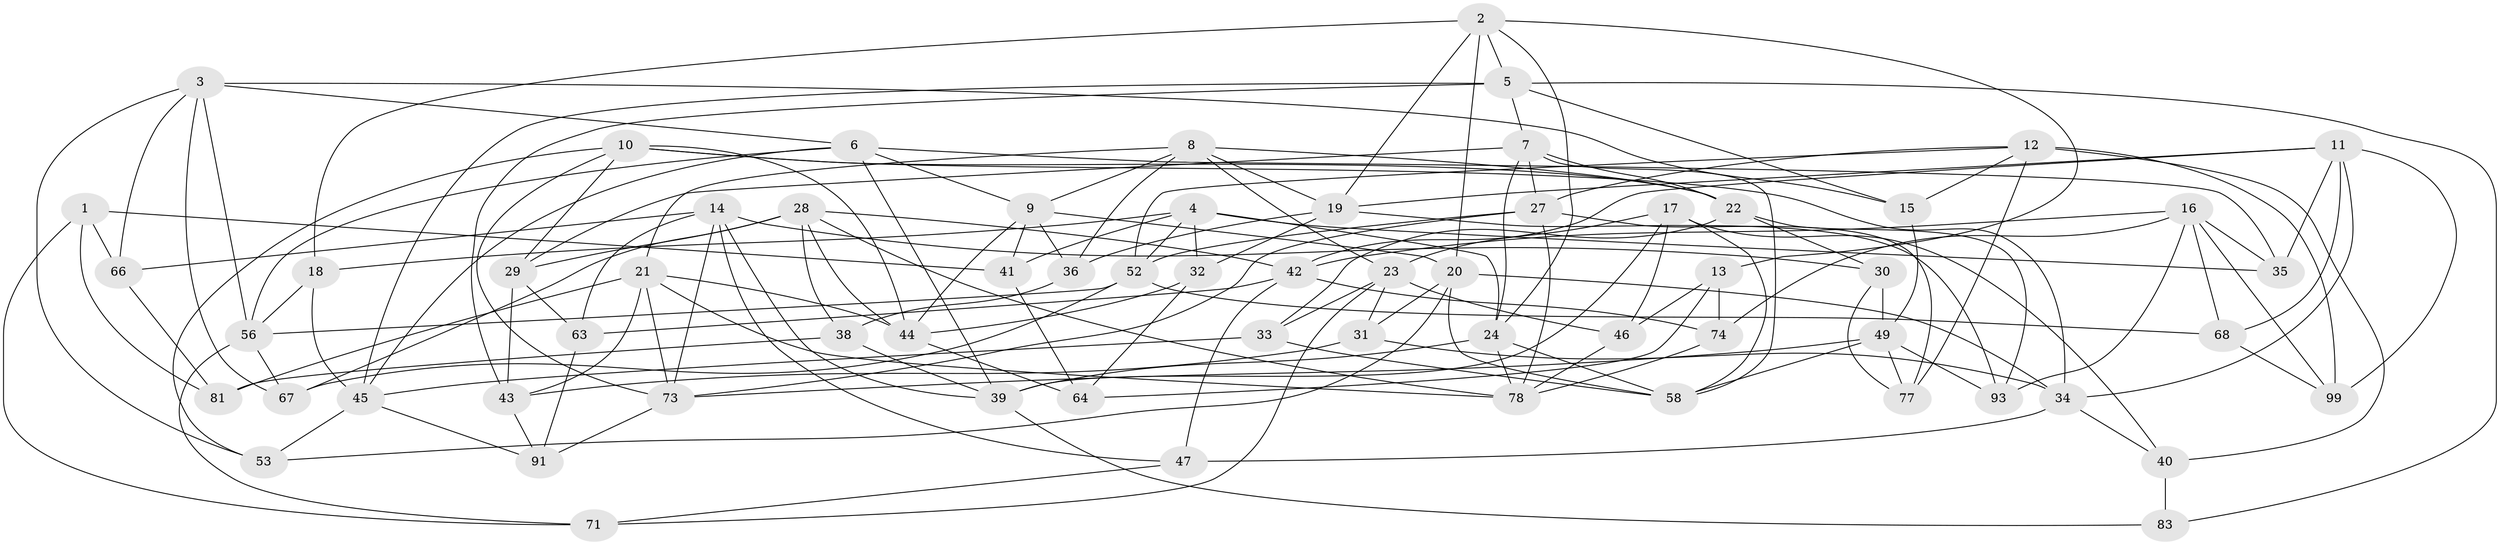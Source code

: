// original degree distribution, {4: 1.0}
// Generated by graph-tools (version 1.1) at 2025/39/02/21/25 10:39:01]
// undirected, 64 vertices, 161 edges
graph export_dot {
graph [start="1"]
  node [color=gray90,style=filled];
  1;
  2 [super="+48"];
  3 [super="+37"];
  4 [super="+80"];
  5 [super="+25"];
  6 [super="+51"];
  7 [super="+97"];
  8 [super="+87"];
  9 [super="+59"];
  10 [super="+89"];
  11 [super="+60"];
  12 [super="+86"];
  13;
  14 [super="+54"];
  15;
  16 [super="+62"];
  17 [super="+65"];
  18;
  19 [super="+95"];
  20 [super="+61"];
  21 [super="+26"];
  22 [super="+98"];
  23 [super="+70"];
  24 [super="+72"];
  27 [super="+100"];
  28 [super="+92"];
  29 [super="+76"];
  30;
  31;
  32;
  33;
  34 [super="+79"];
  35;
  36;
  38;
  39 [super="+57"];
  40 [super="+88"];
  41;
  42 [super="+50"];
  43 [super="+82"];
  44 [super="+84"];
  45 [super="+90"];
  46;
  47;
  49 [super="+55"];
  52 [super="+94"];
  53;
  56 [super="+69"];
  58 [super="+85"];
  63;
  64;
  66;
  67;
  68;
  71;
  73 [super="+75"];
  74;
  77;
  78 [super="+96"];
  81;
  83;
  91;
  93;
  99;
  1 -- 81;
  1 -- 41;
  1 -- 66;
  1 -- 71;
  2 -- 24;
  2 -- 13;
  2 -- 5;
  2 -- 18;
  2 -- 20;
  2 -- 19;
  3 -- 67;
  3 -- 53;
  3 -- 66;
  3 -- 15;
  3 -- 56;
  3 -- 6;
  4 -- 24;
  4 -- 32;
  4 -- 52;
  4 -- 41;
  4 -- 18;
  4 -- 35;
  5 -- 43;
  5 -- 45;
  5 -- 83;
  5 -- 7;
  5 -- 15;
  6 -- 9;
  6 -- 45;
  6 -- 56;
  6 -- 35;
  6 -- 39;
  7 -- 27;
  7 -- 22;
  7 -- 29;
  7 -- 24;
  7 -- 58;
  8 -- 36;
  8 -- 23;
  8 -- 19;
  8 -- 21;
  8 -- 9;
  8 -- 22;
  9 -- 41;
  9 -- 20;
  9 -- 36;
  9 -- 44;
  10 -- 34;
  10 -- 73;
  10 -- 44;
  10 -- 53;
  10 -- 22;
  10 -- 29;
  11 -- 99;
  11 -- 35;
  11 -- 42;
  11 -- 68;
  11 -- 34;
  11 -- 19;
  12 -- 40;
  12 -- 15;
  12 -- 99;
  12 -- 77;
  12 -- 52;
  12 -- 27;
  13 -- 64;
  13 -- 46;
  13 -- 74;
  14 -- 39;
  14 -- 47;
  14 -- 63;
  14 -- 66;
  14 -- 30;
  14 -- 73;
  15 -- 49;
  16 -- 74;
  16 -- 99;
  16 -- 93;
  16 -- 35;
  16 -- 68;
  16 -- 42;
  17 -- 40 [weight=2];
  17 -- 58;
  17 -- 46;
  17 -- 39;
  17 -- 23;
  18 -- 56;
  18 -- 45;
  19 -- 32;
  19 -- 36;
  19 -- 93;
  20 -- 31;
  20 -- 53;
  20 -- 58;
  20 -- 34;
  21 -- 43;
  21 -- 78;
  21 -- 81;
  21 -- 73;
  21 -- 44;
  22 -- 33;
  22 -- 93;
  22 -- 30;
  23 -- 71;
  23 -- 31;
  23 -- 33;
  23 -- 46;
  24 -- 58;
  24 -- 39;
  24 -- 78;
  27 -- 78;
  27 -- 73;
  27 -- 77;
  27 -- 52;
  28 -- 42;
  28 -- 78;
  28 -- 29;
  28 -- 67;
  28 -- 38;
  28 -- 44;
  29 -- 43 [weight=2];
  29 -- 63;
  30 -- 77;
  30 -- 49;
  31 -- 34;
  31 -- 43;
  32 -- 44;
  32 -- 64;
  33 -- 58;
  33 -- 45;
  34 -- 47;
  34 -- 40;
  36 -- 38;
  38 -- 39;
  38 -- 81;
  39 -- 83;
  40 -- 83 [weight=2];
  41 -- 64;
  42 -- 47;
  42 -- 74;
  42 -- 63;
  43 -- 91;
  44 -- 64;
  45 -- 91;
  45 -- 53;
  46 -- 78;
  47 -- 71;
  49 -- 77;
  49 -- 93;
  49 -- 73;
  49 -- 58;
  52 -- 67;
  52 -- 68;
  52 -- 56;
  56 -- 67;
  56 -- 71;
  63 -- 91;
  66 -- 81;
  68 -- 99;
  73 -- 91;
  74 -- 78;
}
